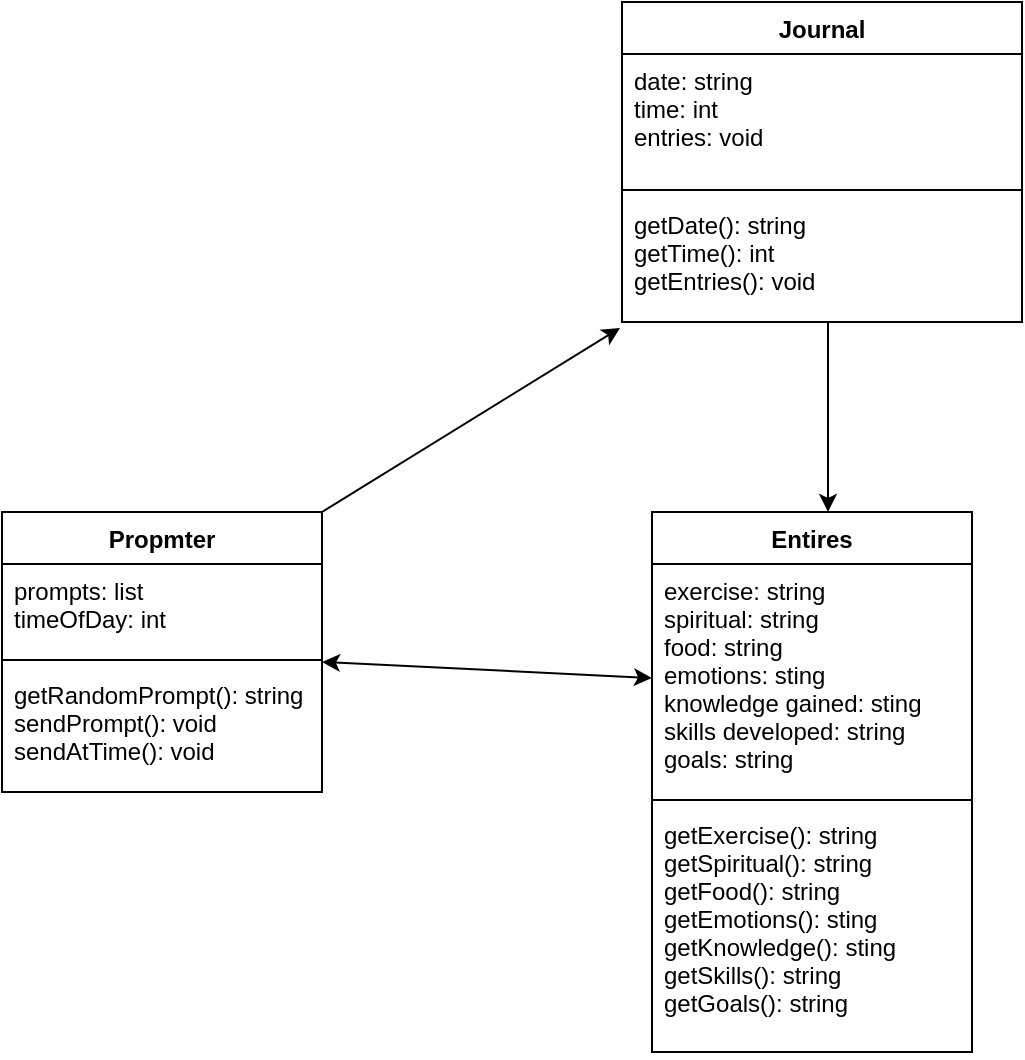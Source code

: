 <mxfile version="20.8.5" type="device"><diagram id="kXljkQ7C6VU0ZcfduwYK" name="Page-1"><mxGraphModel dx="1394" dy="789" grid="1" gridSize="10" guides="1" tooltips="1" connect="1" arrows="1" fold="1" page="1" pageScale="1" pageWidth="850" pageHeight="1100" math="0" shadow="0"><root><mxCell id="0"/><mxCell id="1" parent="0"/><mxCell id="stq57VRihH1rKf_ZmoG7-1" value="Propmter" style="swimlane;fontStyle=1;align=center;verticalAlign=top;childLayout=stackLayout;horizontal=1;startSize=26;horizontalStack=0;resizeParent=1;resizeParentMax=0;resizeLast=0;collapsible=1;marginBottom=0;" vertex="1" parent="1"><mxGeometry x="290" y="415" width="160" height="140" as="geometry"/></mxCell><mxCell id="stq57VRihH1rKf_ZmoG7-2" value="prompts: list&#10;timeOfDay: int" style="text;strokeColor=none;fillColor=none;align=left;verticalAlign=top;spacingLeft=4;spacingRight=4;overflow=hidden;rotatable=0;points=[[0,0.5],[1,0.5]];portConstraint=eastwest;" vertex="1" parent="stq57VRihH1rKf_ZmoG7-1"><mxGeometry y="26" width="160" height="44" as="geometry"/></mxCell><mxCell id="stq57VRihH1rKf_ZmoG7-3" value="" style="line;strokeWidth=1;fillColor=none;align=left;verticalAlign=middle;spacingTop=-1;spacingLeft=3;spacingRight=3;rotatable=0;labelPosition=right;points=[];portConstraint=eastwest;strokeColor=inherit;" vertex="1" parent="stq57VRihH1rKf_ZmoG7-1"><mxGeometry y="70" width="160" height="8" as="geometry"/></mxCell><mxCell id="stq57VRihH1rKf_ZmoG7-4" value="getRandomPrompt(): string&#10;sendPrompt(): void&#10;sendAtTime(): void" style="text;strokeColor=none;fillColor=none;align=left;verticalAlign=top;spacingLeft=4;spacingRight=4;overflow=hidden;rotatable=0;points=[[0,0.5],[1,0.5]];portConstraint=eastwest;" vertex="1" parent="stq57VRihH1rKf_ZmoG7-1"><mxGeometry y="78" width="160" height="62" as="geometry"/></mxCell><mxCell id="stq57VRihH1rKf_ZmoG7-5" value="Journal" style="swimlane;fontStyle=1;align=center;verticalAlign=top;childLayout=stackLayout;horizontal=1;startSize=26;horizontalStack=0;resizeParent=1;resizeParentMax=0;resizeLast=0;collapsible=1;marginBottom=0;" vertex="1" parent="1"><mxGeometry x="600" y="160" width="200" height="160" as="geometry"/></mxCell><mxCell id="stq57VRihH1rKf_ZmoG7-6" value="date: string&#10;time: int&#10;entries: void" style="text;strokeColor=none;fillColor=none;align=left;verticalAlign=top;spacingLeft=4;spacingRight=4;overflow=hidden;rotatable=0;points=[[0,0.5],[1,0.5]];portConstraint=eastwest;" vertex="1" parent="stq57VRihH1rKf_ZmoG7-5"><mxGeometry y="26" width="200" height="64" as="geometry"/></mxCell><mxCell id="stq57VRihH1rKf_ZmoG7-7" value="" style="line;strokeWidth=1;fillColor=none;align=left;verticalAlign=middle;spacingTop=-1;spacingLeft=3;spacingRight=3;rotatable=0;labelPosition=right;points=[];portConstraint=eastwest;strokeColor=inherit;" vertex="1" parent="stq57VRihH1rKf_ZmoG7-5"><mxGeometry y="90" width="200" height="8" as="geometry"/></mxCell><mxCell id="stq57VRihH1rKf_ZmoG7-8" value="getDate(): string&#10;getTime(): int&#10;getEntries(): void" style="text;strokeColor=none;fillColor=none;align=left;verticalAlign=top;spacingLeft=4;spacingRight=4;overflow=hidden;rotatable=0;points=[[0,0.5],[1,0.5]];portConstraint=eastwest;" vertex="1" parent="stq57VRihH1rKf_ZmoG7-5"><mxGeometry y="98" width="200" height="62" as="geometry"/></mxCell><mxCell id="stq57VRihH1rKf_ZmoG7-10" value="Entires" style="swimlane;fontStyle=1;align=center;verticalAlign=top;childLayout=stackLayout;horizontal=1;startSize=26;horizontalStack=0;resizeParent=1;resizeParentMax=0;resizeLast=0;collapsible=1;marginBottom=0;" vertex="1" parent="1"><mxGeometry x="615" y="415" width="160" height="270" as="geometry"/></mxCell><mxCell id="stq57VRihH1rKf_ZmoG7-11" value="exercise: string&#10;spiritual: string&#10;food: string&#10;emotions: sting&#10;knowledge gained: sting&#10;skills developed: string&#10;goals: string" style="text;strokeColor=none;fillColor=none;align=left;verticalAlign=top;spacingLeft=4;spacingRight=4;overflow=hidden;rotatable=0;points=[[0,0.5],[1,0.5]];portConstraint=eastwest;" vertex="1" parent="stq57VRihH1rKf_ZmoG7-10"><mxGeometry y="26" width="160" height="114" as="geometry"/></mxCell><mxCell id="stq57VRihH1rKf_ZmoG7-12" value="" style="line;strokeWidth=1;fillColor=none;align=left;verticalAlign=middle;spacingTop=-1;spacingLeft=3;spacingRight=3;rotatable=0;labelPosition=right;points=[];portConstraint=eastwest;strokeColor=inherit;" vertex="1" parent="stq57VRihH1rKf_ZmoG7-10"><mxGeometry y="140" width="160" height="8" as="geometry"/></mxCell><mxCell id="stq57VRihH1rKf_ZmoG7-13" value="getExercise(): string&#10;getSpiritual(): string&#10;getFood(): string&#10;getEmotions(): sting&#10;getKnowledge(): sting&#10;getSkills(): string&#10;getGoals(): string" style="text;strokeColor=none;fillColor=none;align=left;verticalAlign=top;spacingLeft=4;spacingRight=4;overflow=hidden;rotatable=0;points=[[0,0.5],[1,0.5]];portConstraint=eastwest;" vertex="1" parent="stq57VRihH1rKf_ZmoG7-10"><mxGeometry y="148" width="160" height="122" as="geometry"/></mxCell><mxCell id="stq57VRihH1rKf_ZmoG7-16" value="" style="endArrow=classic;startArrow=classic;html=1;rounded=0;entryX=0;entryY=0.5;entryDx=0;entryDy=0;" edge="1" parent="1" target="stq57VRihH1rKf_ZmoG7-11"><mxGeometry width="50" height="50" relative="1" as="geometry"><mxPoint x="450" y="490" as="sourcePoint"/><mxPoint x="540" y="440" as="targetPoint"/></mxGeometry></mxCell><mxCell id="stq57VRihH1rKf_ZmoG7-17" value="" style="endArrow=classic;html=1;rounded=0;exitX=1;exitY=0;exitDx=0;exitDy=0;entryX=-0.005;entryY=1.048;entryDx=0;entryDy=0;entryPerimeter=0;" edge="1" parent="1" source="stq57VRihH1rKf_ZmoG7-1" target="stq57VRihH1rKf_ZmoG7-8"><mxGeometry width="50" height="50" relative="1" as="geometry"><mxPoint x="430" y="330" as="sourcePoint"/><mxPoint x="480" y="280" as="targetPoint"/></mxGeometry></mxCell><mxCell id="stq57VRihH1rKf_ZmoG7-18" value="" style="endArrow=classic;html=1;rounded=0;entryX=0.55;entryY=0;entryDx=0;entryDy=0;entryPerimeter=0;" edge="1" parent="1" target="stq57VRihH1rKf_ZmoG7-10"><mxGeometry width="50" height="50" relative="1" as="geometry"><mxPoint x="703" y="320" as="sourcePoint"/><mxPoint x="710" y="360" as="targetPoint"/></mxGeometry></mxCell></root></mxGraphModel></diagram></mxfile>